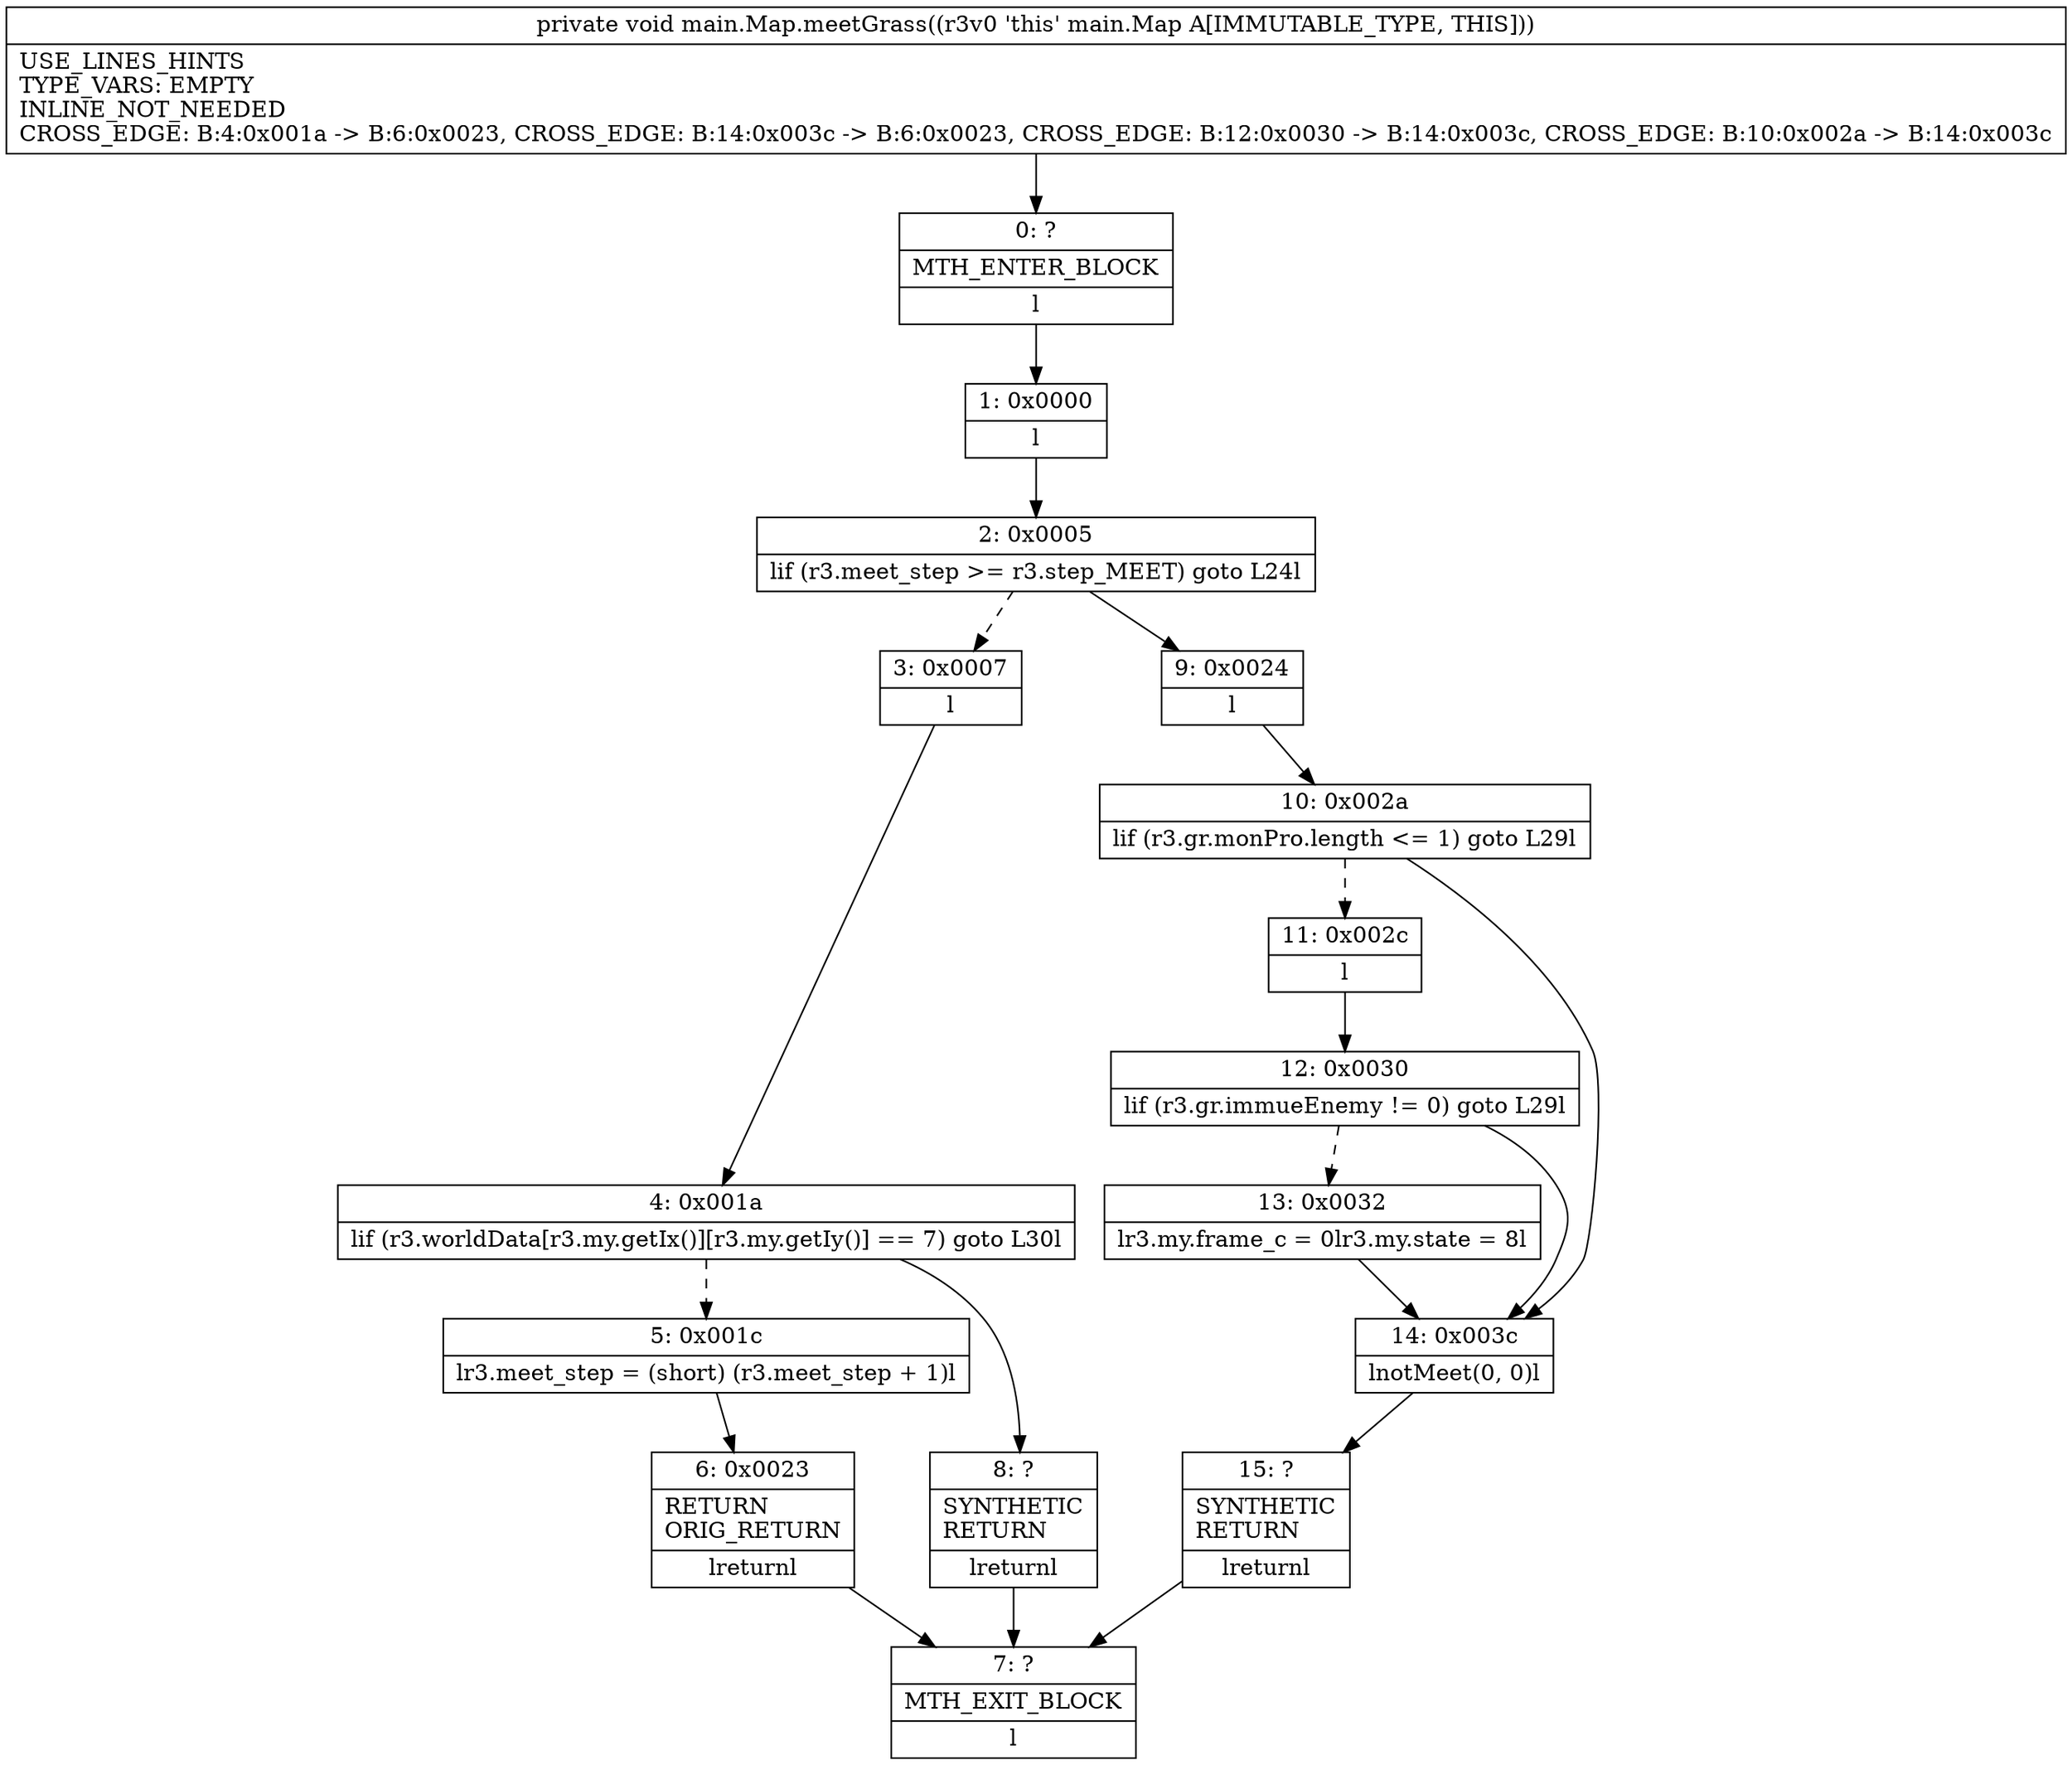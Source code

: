 digraph "CFG formain.Map.meetGrass()V" {
Node_0 [shape=record,label="{0\:\ ?|MTH_ENTER_BLOCK\l|l}"];
Node_1 [shape=record,label="{1\:\ 0x0000|l}"];
Node_2 [shape=record,label="{2\:\ 0x0005|lif (r3.meet_step \>= r3.step_MEET) goto L24l}"];
Node_3 [shape=record,label="{3\:\ 0x0007|l}"];
Node_4 [shape=record,label="{4\:\ 0x001a|lif (r3.worldData[r3.my.getIx()][r3.my.getIy()] == 7) goto L30l}"];
Node_5 [shape=record,label="{5\:\ 0x001c|lr3.meet_step = (short) (r3.meet_step + 1)l}"];
Node_6 [shape=record,label="{6\:\ 0x0023|RETURN\lORIG_RETURN\l|lreturnl}"];
Node_7 [shape=record,label="{7\:\ ?|MTH_EXIT_BLOCK\l|l}"];
Node_8 [shape=record,label="{8\:\ ?|SYNTHETIC\lRETURN\l|lreturnl}"];
Node_9 [shape=record,label="{9\:\ 0x0024|l}"];
Node_10 [shape=record,label="{10\:\ 0x002a|lif (r3.gr.monPro.length \<= 1) goto L29l}"];
Node_11 [shape=record,label="{11\:\ 0x002c|l}"];
Node_12 [shape=record,label="{12\:\ 0x0030|lif (r3.gr.immueEnemy != 0) goto L29l}"];
Node_13 [shape=record,label="{13\:\ 0x0032|lr3.my.frame_c = 0lr3.my.state = 8l}"];
Node_14 [shape=record,label="{14\:\ 0x003c|lnotMeet(0, 0)l}"];
Node_15 [shape=record,label="{15\:\ ?|SYNTHETIC\lRETURN\l|lreturnl}"];
MethodNode[shape=record,label="{private void main.Map.meetGrass((r3v0 'this' main.Map A[IMMUTABLE_TYPE, THIS]))  | USE_LINES_HINTS\lTYPE_VARS: EMPTY\lINLINE_NOT_NEEDED\lCROSS_EDGE: B:4:0x001a \-\> B:6:0x0023, CROSS_EDGE: B:14:0x003c \-\> B:6:0x0023, CROSS_EDGE: B:12:0x0030 \-\> B:14:0x003c, CROSS_EDGE: B:10:0x002a \-\> B:14:0x003c\l}"];
MethodNode -> Node_0;
Node_0 -> Node_1;
Node_1 -> Node_2;
Node_2 -> Node_3[style=dashed];
Node_2 -> Node_9;
Node_3 -> Node_4;
Node_4 -> Node_5[style=dashed];
Node_4 -> Node_8;
Node_5 -> Node_6;
Node_6 -> Node_7;
Node_8 -> Node_7;
Node_9 -> Node_10;
Node_10 -> Node_11[style=dashed];
Node_10 -> Node_14;
Node_11 -> Node_12;
Node_12 -> Node_13[style=dashed];
Node_12 -> Node_14;
Node_13 -> Node_14;
Node_14 -> Node_15;
Node_15 -> Node_7;
}

